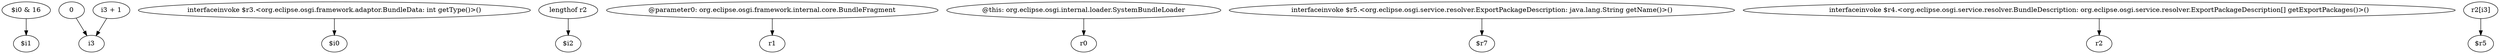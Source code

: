digraph g {
0[label="$i0 & 16"]
1[label="$i1"]
0->1[label=""]
2[label="0"]
3[label="i3"]
2->3[label=""]
4[label="interfaceinvoke $r3.<org.eclipse.osgi.framework.adaptor.BundleData: int getType()>()"]
5[label="$i0"]
4->5[label=""]
6[label="lengthof r2"]
7[label="$i2"]
6->7[label=""]
8[label="i3 + 1"]
8->3[label=""]
9[label="@parameter0: org.eclipse.osgi.framework.internal.core.BundleFragment"]
10[label="r1"]
9->10[label=""]
11[label="@this: org.eclipse.osgi.internal.loader.SystemBundleLoader"]
12[label="r0"]
11->12[label=""]
13[label="interfaceinvoke $r5.<org.eclipse.osgi.service.resolver.ExportPackageDescription: java.lang.String getName()>()"]
14[label="$r7"]
13->14[label=""]
15[label="interfaceinvoke $r4.<org.eclipse.osgi.service.resolver.BundleDescription: org.eclipse.osgi.service.resolver.ExportPackageDescription[] getExportPackages()>()"]
16[label="r2"]
15->16[label=""]
17[label="r2[i3]"]
18[label="$r5"]
17->18[label=""]
}